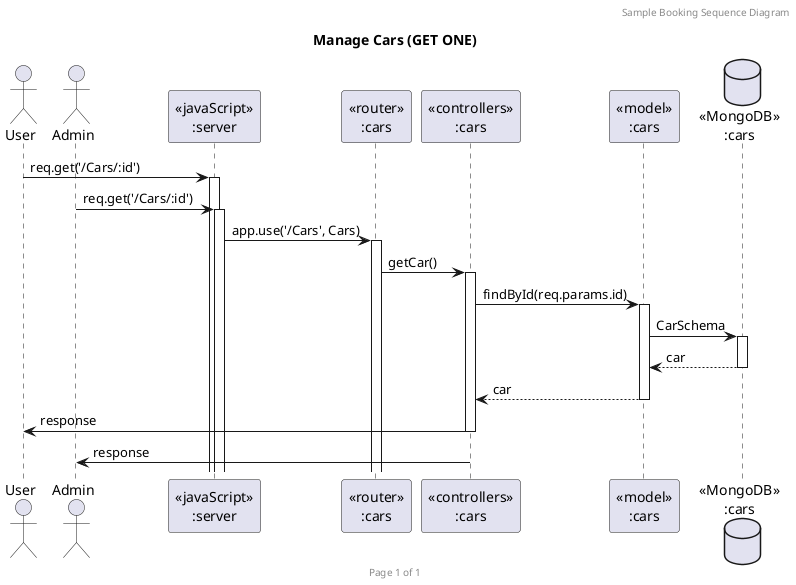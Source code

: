 @startuml Manage Cars (GET ONE)

header Sample Booking Sequence Diagram
footer Page %page% of %lastpage%
title "Manage Cars (GET ONE)"

actor "User" as user
actor "Admin" as admin
participant "<<javaScript>>\n:server" as server
participant "<<router>>\n:cars" as routerCars
participant "<<controllers>>\n:cars" as controllersCars
participant "<<model>>\n:cars" as modelCars
database "<<MongoDB>>\n:cars" as CarsDatabase

user -> server ++: req.get('/Cars/:id')
admin -> server ++: req.get('/Cars/:id')

server -> routerCars ++: app.use('/Cars', Cars)
routerCars -> controllersCars ++: getCar()
controllersCars -> modelCars ++: findById(req.params.id)
modelCars ->  CarsDatabase ++: CarSchema
modelCars <-- CarsDatabase --: car
controllersCars <-- modelCars --: car
user <- controllersCars --: response
admin <- controllersCars --: response

@enduml
